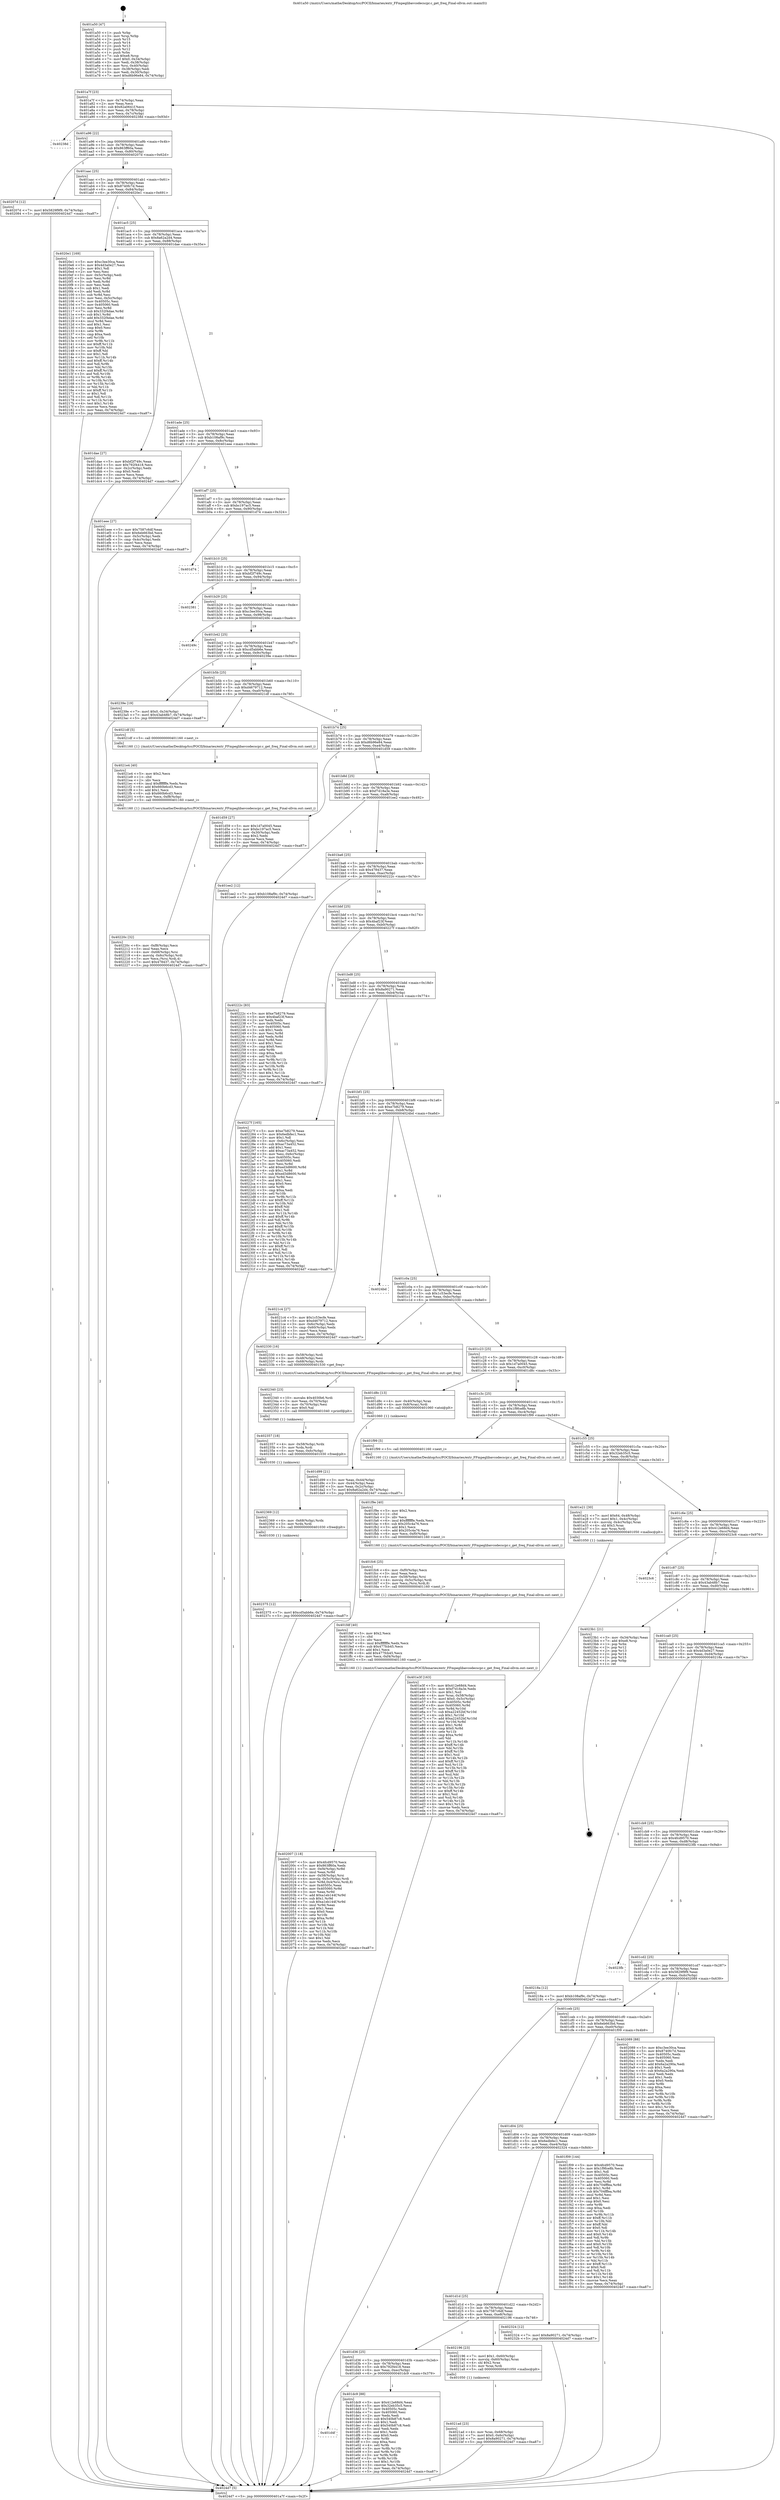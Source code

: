 digraph "0x401a50" {
  label = "0x401a50 (/mnt/c/Users/mathe/Desktop/tcc/POCII/binaries/extr_FFmpeglibavcodecscpr.c_get_freq_Final-ollvm.out::main(0))"
  labelloc = "t"
  node[shape=record]

  Entry [label="",width=0.3,height=0.3,shape=circle,fillcolor=black,style=filled]
  "0x401a7f" [label="{
     0x401a7f [23]\l
     | [instrs]\l
     &nbsp;&nbsp;0x401a7f \<+3\>: mov -0x74(%rbp),%eax\l
     &nbsp;&nbsp;0x401a82 \<+2\>: mov %eax,%ecx\l
     &nbsp;&nbsp;0x401a84 \<+6\>: sub $0x82a0641f,%ecx\l
     &nbsp;&nbsp;0x401a8a \<+3\>: mov %eax,-0x78(%rbp)\l
     &nbsp;&nbsp;0x401a8d \<+3\>: mov %ecx,-0x7c(%rbp)\l
     &nbsp;&nbsp;0x401a90 \<+6\>: je 000000000040238d \<main+0x93d\>\l
  }"]
  "0x40238d" [label="{
     0x40238d\l
  }", style=dashed]
  "0x401a96" [label="{
     0x401a96 [22]\l
     | [instrs]\l
     &nbsp;&nbsp;0x401a96 \<+5\>: jmp 0000000000401a9b \<main+0x4b\>\l
     &nbsp;&nbsp;0x401a9b \<+3\>: mov -0x78(%rbp),%eax\l
     &nbsp;&nbsp;0x401a9e \<+5\>: sub $0x863ff60a,%eax\l
     &nbsp;&nbsp;0x401aa3 \<+3\>: mov %eax,-0x80(%rbp)\l
     &nbsp;&nbsp;0x401aa6 \<+6\>: je 000000000040207d \<main+0x62d\>\l
  }"]
  Exit [label="",width=0.3,height=0.3,shape=circle,fillcolor=black,style=filled,peripheries=2]
  "0x40207d" [label="{
     0x40207d [12]\l
     | [instrs]\l
     &nbsp;&nbsp;0x40207d \<+7\>: movl $0x5829f9f9,-0x74(%rbp)\l
     &nbsp;&nbsp;0x402084 \<+5\>: jmp 00000000004024d7 \<main+0xa87\>\l
  }"]
  "0x401aac" [label="{
     0x401aac [25]\l
     | [instrs]\l
     &nbsp;&nbsp;0x401aac \<+5\>: jmp 0000000000401ab1 \<main+0x61\>\l
     &nbsp;&nbsp;0x401ab1 \<+3\>: mov -0x78(%rbp),%eax\l
     &nbsp;&nbsp;0x401ab4 \<+5\>: sub $0x8740fc7d,%eax\l
     &nbsp;&nbsp;0x401ab9 \<+6\>: mov %eax,-0x84(%rbp)\l
     &nbsp;&nbsp;0x401abf \<+6\>: je 00000000004020e1 \<main+0x691\>\l
  }"]
  "0x402375" [label="{
     0x402375 [12]\l
     | [instrs]\l
     &nbsp;&nbsp;0x402375 \<+7\>: movl $0xcd5abb6e,-0x74(%rbp)\l
     &nbsp;&nbsp;0x40237c \<+5\>: jmp 00000000004024d7 \<main+0xa87\>\l
  }"]
  "0x4020e1" [label="{
     0x4020e1 [169]\l
     | [instrs]\l
     &nbsp;&nbsp;0x4020e1 \<+5\>: mov $0xc3ee30ca,%eax\l
     &nbsp;&nbsp;0x4020e6 \<+5\>: mov $0x4d3a0e27,%ecx\l
     &nbsp;&nbsp;0x4020eb \<+2\>: mov $0x1,%dl\l
     &nbsp;&nbsp;0x4020ed \<+2\>: xor %esi,%esi\l
     &nbsp;&nbsp;0x4020ef \<+3\>: mov -0x5c(%rbp),%edi\l
     &nbsp;&nbsp;0x4020f2 \<+3\>: mov %esi,%r8d\l
     &nbsp;&nbsp;0x4020f5 \<+3\>: sub %edi,%r8d\l
     &nbsp;&nbsp;0x4020f8 \<+2\>: mov %esi,%edi\l
     &nbsp;&nbsp;0x4020fa \<+3\>: sub $0x1,%edi\l
     &nbsp;&nbsp;0x4020fd \<+3\>: add %edi,%r8d\l
     &nbsp;&nbsp;0x402100 \<+3\>: sub %r8d,%esi\l
     &nbsp;&nbsp;0x402103 \<+3\>: mov %esi,-0x5c(%rbp)\l
     &nbsp;&nbsp;0x402106 \<+7\>: mov 0x40505c,%esi\l
     &nbsp;&nbsp;0x40210d \<+7\>: mov 0x405060,%edi\l
     &nbsp;&nbsp;0x402114 \<+3\>: mov %esi,%r8d\l
     &nbsp;&nbsp;0x402117 \<+7\>: sub $0x332f4dae,%r8d\l
     &nbsp;&nbsp;0x40211e \<+4\>: sub $0x1,%r8d\l
     &nbsp;&nbsp;0x402122 \<+7\>: add $0x332f4dae,%r8d\l
     &nbsp;&nbsp;0x402129 \<+4\>: imul %r8d,%esi\l
     &nbsp;&nbsp;0x40212d \<+3\>: and $0x1,%esi\l
     &nbsp;&nbsp;0x402130 \<+3\>: cmp $0x0,%esi\l
     &nbsp;&nbsp;0x402133 \<+4\>: sete %r9b\l
     &nbsp;&nbsp;0x402137 \<+3\>: cmp $0xa,%edi\l
     &nbsp;&nbsp;0x40213a \<+4\>: setl %r10b\l
     &nbsp;&nbsp;0x40213e \<+3\>: mov %r9b,%r11b\l
     &nbsp;&nbsp;0x402141 \<+4\>: xor $0xff,%r11b\l
     &nbsp;&nbsp;0x402145 \<+3\>: mov %r10b,%bl\l
     &nbsp;&nbsp;0x402148 \<+3\>: xor $0xff,%bl\l
     &nbsp;&nbsp;0x40214b \<+3\>: xor $0x1,%dl\l
     &nbsp;&nbsp;0x40214e \<+3\>: mov %r11b,%r14b\l
     &nbsp;&nbsp;0x402151 \<+4\>: and $0xff,%r14b\l
     &nbsp;&nbsp;0x402155 \<+3\>: and %dl,%r9b\l
     &nbsp;&nbsp;0x402158 \<+3\>: mov %bl,%r15b\l
     &nbsp;&nbsp;0x40215b \<+4\>: and $0xff,%r15b\l
     &nbsp;&nbsp;0x40215f \<+3\>: and %dl,%r10b\l
     &nbsp;&nbsp;0x402162 \<+3\>: or %r9b,%r14b\l
     &nbsp;&nbsp;0x402165 \<+3\>: or %r10b,%r15b\l
     &nbsp;&nbsp;0x402168 \<+3\>: xor %r15b,%r14b\l
     &nbsp;&nbsp;0x40216b \<+3\>: or %bl,%r11b\l
     &nbsp;&nbsp;0x40216e \<+4\>: xor $0xff,%r11b\l
     &nbsp;&nbsp;0x402172 \<+3\>: or $0x1,%dl\l
     &nbsp;&nbsp;0x402175 \<+3\>: and %dl,%r11b\l
     &nbsp;&nbsp;0x402178 \<+3\>: or %r11b,%r14b\l
     &nbsp;&nbsp;0x40217b \<+4\>: test $0x1,%r14b\l
     &nbsp;&nbsp;0x40217f \<+3\>: cmovne %ecx,%eax\l
     &nbsp;&nbsp;0x402182 \<+3\>: mov %eax,-0x74(%rbp)\l
     &nbsp;&nbsp;0x402185 \<+5\>: jmp 00000000004024d7 \<main+0xa87\>\l
  }"]
  "0x401ac5" [label="{
     0x401ac5 [25]\l
     | [instrs]\l
     &nbsp;&nbsp;0x401ac5 \<+5\>: jmp 0000000000401aca \<main+0x7a\>\l
     &nbsp;&nbsp;0x401aca \<+3\>: mov -0x78(%rbp),%eax\l
     &nbsp;&nbsp;0x401acd \<+5\>: sub $0x8a62a2d4,%eax\l
     &nbsp;&nbsp;0x401ad2 \<+6\>: mov %eax,-0x88(%rbp)\l
     &nbsp;&nbsp;0x401ad8 \<+6\>: je 0000000000401dae \<main+0x35e\>\l
  }"]
  "0x402369" [label="{
     0x402369 [12]\l
     | [instrs]\l
     &nbsp;&nbsp;0x402369 \<+4\>: mov -0x68(%rbp),%rdx\l
     &nbsp;&nbsp;0x40236d \<+3\>: mov %rdx,%rdi\l
     &nbsp;&nbsp;0x402370 \<+5\>: call 0000000000401030 \<free@plt\>\l
     | [calls]\l
     &nbsp;&nbsp;0x401030 \{1\} (unknown)\l
  }"]
  "0x401dae" [label="{
     0x401dae [27]\l
     | [instrs]\l
     &nbsp;&nbsp;0x401dae \<+5\>: mov $0xbf2f749c,%eax\l
     &nbsp;&nbsp;0x401db3 \<+5\>: mov $0x792f4418,%ecx\l
     &nbsp;&nbsp;0x401db8 \<+3\>: mov -0x2c(%rbp),%edx\l
     &nbsp;&nbsp;0x401dbb \<+3\>: cmp $0x0,%edx\l
     &nbsp;&nbsp;0x401dbe \<+3\>: cmove %ecx,%eax\l
     &nbsp;&nbsp;0x401dc1 \<+3\>: mov %eax,-0x74(%rbp)\l
     &nbsp;&nbsp;0x401dc4 \<+5\>: jmp 00000000004024d7 \<main+0xa87\>\l
  }"]
  "0x401ade" [label="{
     0x401ade [25]\l
     | [instrs]\l
     &nbsp;&nbsp;0x401ade \<+5\>: jmp 0000000000401ae3 \<main+0x93\>\l
     &nbsp;&nbsp;0x401ae3 \<+3\>: mov -0x78(%rbp),%eax\l
     &nbsp;&nbsp;0x401ae6 \<+5\>: sub $0xb108af9c,%eax\l
     &nbsp;&nbsp;0x401aeb \<+6\>: mov %eax,-0x8c(%rbp)\l
     &nbsp;&nbsp;0x401af1 \<+6\>: je 0000000000401eee \<main+0x49e\>\l
  }"]
  "0x402357" [label="{
     0x402357 [18]\l
     | [instrs]\l
     &nbsp;&nbsp;0x402357 \<+4\>: mov -0x58(%rbp),%rdx\l
     &nbsp;&nbsp;0x40235b \<+3\>: mov %rdx,%rdi\l
     &nbsp;&nbsp;0x40235e \<+6\>: mov %eax,-0xfc(%rbp)\l
     &nbsp;&nbsp;0x402364 \<+5\>: call 0000000000401030 \<free@plt\>\l
     | [calls]\l
     &nbsp;&nbsp;0x401030 \{1\} (unknown)\l
  }"]
  "0x401eee" [label="{
     0x401eee [27]\l
     | [instrs]\l
     &nbsp;&nbsp;0x401eee \<+5\>: mov $0x7587c6df,%eax\l
     &nbsp;&nbsp;0x401ef3 \<+5\>: mov $0x6eb663bd,%ecx\l
     &nbsp;&nbsp;0x401ef8 \<+3\>: mov -0x5c(%rbp),%edx\l
     &nbsp;&nbsp;0x401efb \<+3\>: cmp -0x4c(%rbp),%edx\l
     &nbsp;&nbsp;0x401efe \<+3\>: cmovl %ecx,%eax\l
     &nbsp;&nbsp;0x401f01 \<+3\>: mov %eax,-0x74(%rbp)\l
     &nbsp;&nbsp;0x401f04 \<+5\>: jmp 00000000004024d7 \<main+0xa87\>\l
  }"]
  "0x401af7" [label="{
     0x401af7 [25]\l
     | [instrs]\l
     &nbsp;&nbsp;0x401af7 \<+5\>: jmp 0000000000401afc \<main+0xac\>\l
     &nbsp;&nbsp;0x401afc \<+3\>: mov -0x78(%rbp),%eax\l
     &nbsp;&nbsp;0x401aff \<+5\>: sub $0xbc197ac5,%eax\l
     &nbsp;&nbsp;0x401b04 \<+6\>: mov %eax,-0x90(%rbp)\l
     &nbsp;&nbsp;0x401b0a \<+6\>: je 0000000000401d74 \<main+0x324\>\l
  }"]
  "0x402340" [label="{
     0x402340 [23]\l
     | [instrs]\l
     &nbsp;&nbsp;0x402340 \<+10\>: movabs $0x4030b6,%rdi\l
     &nbsp;&nbsp;0x40234a \<+3\>: mov %eax,-0x70(%rbp)\l
     &nbsp;&nbsp;0x40234d \<+3\>: mov -0x70(%rbp),%esi\l
     &nbsp;&nbsp;0x402350 \<+2\>: mov $0x0,%al\l
     &nbsp;&nbsp;0x402352 \<+5\>: call 0000000000401040 \<printf@plt\>\l
     | [calls]\l
     &nbsp;&nbsp;0x401040 \{1\} (unknown)\l
  }"]
  "0x401d74" [label="{
     0x401d74\l
  }", style=dashed]
  "0x401b10" [label="{
     0x401b10 [25]\l
     | [instrs]\l
     &nbsp;&nbsp;0x401b10 \<+5\>: jmp 0000000000401b15 \<main+0xc5\>\l
     &nbsp;&nbsp;0x401b15 \<+3\>: mov -0x78(%rbp),%eax\l
     &nbsp;&nbsp;0x401b18 \<+5\>: sub $0xbf2f749c,%eax\l
     &nbsp;&nbsp;0x401b1d \<+6\>: mov %eax,-0x94(%rbp)\l
     &nbsp;&nbsp;0x401b23 \<+6\>: je 0000000000402381 \<main+0x931\>\l
  }"]
  "0x40220c" [label="{
     0x40220c [32]\l
     | [instrs]\l
     &nbsp;&nbsp;0x40220c \<+6\>: mov -0xf8(%rbp),%ecx\l
     &nbsp;&nbsp;0x402212 \<+3\>: imul %eax,%ecx\l
     &nbsp;&nbsp;0x402215 \<+4\>: mov -0x68(%rbp),%rsi\l
     &nbsp;&nbsp;0x402219 \<+4\>: movslq -0x6c(%rbp),%rdi\l
     &nbsp;&nbsp;0x40221d \<+3\>: mov %ecx,(%rsi,%rdi,4)\l
     &nbsp;&nbsp;0x402220 \<+7\>: movl $0x478437,-0x74(%rbp)\l
     &nbsp;&nbsp;0x402227 \<+5\>: jmp 00000000004024d7 \<main+0xa87\>\l
  }"]
  "0x402381" [label="{
     0x402381\l
  }", style=dashed]
  "0x401b29" [label="{
     0x401b29 [25]\l
     | [instrs]\l
     &nbsp;&nbsp;0x401b29 \<+5\>: jmp 0000000000401b2e \<main+0xde\>\l
     &nbsp;&nbsp;0x401b2e \<+3\>: mov -0x78(%rbp),%eax\l
     &nbsp;&nbsp;0x401b31 \<+5\>: sub $0xc3ee30ca,%eax\l
     &nbsp;&nbsp;0x401b36 \<+6\>: mov %eax,-0x98(%rbp)\l
     &nbsp;&nbsp;0x401b3c \<+6\>: je 000000000040249c \<main+0xa4c\>\l
  }"]
  "0x4021e4" [label="{
     0x4021e4 [40]\l
     | [instrs]\l
     &nbsp;&nbsp;0x4021e4 \<+5\>: mov $0x2,%ecx\l
     &nbsp;&nbsp;0x4021e9 \<+1\>: cltd\l
     &nbsp;&nbsp;0x4021ea \<+2\>: idiv %ecx\l
     &nbsp;&nbsp;0x4021ec \<+6\>: imul $0xfffffffe,%edx,%ecx\l
     &nbsp;&nbsp;0x4021f2 \<+6\>: add $0x660b6cd3,%ecx\l
     &nbsp;&nbsp;0x4021f8 \<+3\>: add $0x1,%ecx\l
     &nbsp;&nbsp;0x4021fb \<+6\>: sub $0x660b6cd3,%ecx\l
     &nbsp;&nbsp;0x402201 \<+6\>: mov %ecx,-0xf8(%rbp)\l
     &nbsp;&nbsp;0x402207 \<+5\>: call 0000000000401160 \<next_i\>\l
     | [calls]\l
     &nbsp;&nbsp;0x401160 \{1\} (/mnt/c/Users/mathe/Desktop/tcc/POCII/binaries/extr_FFmpeglibavcodecscpr.c_get_freq_Final-ollvm.out::next_i)\l
  }"]
  "0x40249c" [label="{
     0x40249c\l
  }", style=dashed]
  "0x401b42" [label="{
     0x401b42 [25]\l
     | [instrs]\l
     &nbsp;&nbsp;0x401b42 \<+5\>: jmp 0000000000401b47 \<main+0xf7\>\l
     &nbsp;&nbsp;0x401b47 \<+3\>: mov -0x78(%rbp),%eax\l
     &nbsp;&nbsp;0x401b4a \<+5\>: sub $0xcd5abb6e,%eax\l
     &nbsp;&nbsp;0x401b4f \<+6\>: mov %eax,-0x9c(%rbp)\l
     &nbsp;&nbsp;0x401b55 \<+6\>: je 000000000040239e \<main+0x94e\>\l
  }"]
  "0x4021ad" [label="{
     0x4021ad [23]\l
     | [instrs]\l
     &nbsp;&nbsp;0x4021ad \<+4\>: mov %rax,-0x68(%rbp)\l
     &nbsp;&nbsp;0x4021b1 \<+7\>: movl $0x0,-0x6c(%rbp)\l
     &nbsp;&nbsp;0x4021b8 \<+7\>: movl $0x8a90271,-0x74(%rbp)\l
     &nbsp;&nbsp;0x4021bf \<+5\>: jmp 00000000004024d7 \<main+0xa87\>\l
  }"]
  "0x40239e" [label="{
     0x40239e [19]\l
     | [instrs]\l
     &nbsp;&nbsp;0x40239e \<+7\>: movl $0x0,-0x34(%rbp)\l
     &nbsp;&nbsp;0x4023a5 \<+7\>: movl $0x43ab48b7,-0x74(%rbp)\l
     &nbsp;&nbsp;0x4023ac \<+5\>: jmp 00000000004024d7 \<main+0xa87\>\l
  }"]
  "0x401b5b" [label="{
     0x401b5b [25]\l
     | [instrs]\l
     &nbsp;&nbsp;0x401b5b \<+5\>: jmp 0000000000401b60 \<main+0x110\>\l
     &nbsp;&nbsp;0x401b60 \<+3\>: mov -0x78(%rbp),%eax\l
     &nbsp;&nbsp;0x401b63 \<+5\>: sub $0xd4679712,%eax\l
     &nbsp;&nbsp;0x401b68 \<+6\>: mov %eax,-0xa0(%rbp)\l
     &nbsp;&nbsp;0x401b6e \<+6\>: je 00000000004021df \<main+0x78f\>\l
  }"]
  "0x402007" [label="{
     0x402007 [118]\l
     | [instrs]\l
     &nbsp;&nbsp;0x402007 \<+5\>: mov $0x4fcd9570,%ecx\l
     &nbsp;&nbsp;0x40200c \<+5\>: mov $0x863ff60a,%edx\l
     &nbsp;&nbsp;0x402011 \<+7\>: mov -0xf4(%rbp),%r8d\l
     &nbsp;&nbsp;0x402018 \<+4\>: imul %eax,%r8d\l
     &nbsp;&nbsp;0x40201c \<+4\>: mov -0x58(%rbp),%rsi\l
     &nbsp;&nbsp;0x402020 \<+4\>: movslq -0x5c(%rbp),%rdi\l
     &nbsp;&nbsp;0x402024 \<+5\>: mov %r8d,0x4(%rsi,%rdi,8)\l
     &nbsp;&nbsp;0x402029 \<+7\>: mov 0x40505c,%eax\l
     &nbsp;&nbsp;0x402030 \<+8\>: mov 0x405060,%r8d\l
     &nbsp;&nbsp;0x402038 \<+3\>: mov %eax,%r9d\l
     &nbsp;&nbsp;0x40203b \<+7\>: add $0xa1eb144f,%r9d\l
     &nbsp;&nbsp;0x402042 \<+4\>: sub $0x1,%r9d\l
     &nbsp;&nbsp;0x402046 \<+7\>: sub $0xa1eb144f,%r9d\l
     &nbsp;&nbsp;0x40204d \<+4\>: imul %r9d,%eax\l
     &nbsp;&nbsp;0x402051 \<+3\>: and $0x1,%eax\l
     &nbsp;&nbsp;0x402054 \<+3\>: cmp $0x0,%eax\l
     &nbsp;&nbsp;0x402057 \<+4\>: sete %r10b\l
     &nbsp;&nbsp;0x40205b \<+4\>: cmp $0xa,%r8d\l
     &nbsp;&nbsp;0x40205f \<+4\>: setl %r11b\l
     &nbsp;&nbsp;0x402063 \<+3\>: mov %r10b,%bl\l
     &nbsp;&nbsp;0x402066 \<+3\>: and %r11b,%bl\l
     &nbsp;&nbsp;0x402069 \<+3\>: xor %r11b,%r10b\l
     &nbsp;&nbsp;0x40206c \<+3\>: or %r10b,%bl\l
     &nbsp;&nbsp;0x40206f \<+3\>: test $0x1,%bl\l
     &nbsp;&nbsp;0x402072 \<+3\>: cmovne %edx,%ecx\l
     &nbsp;&nbsp;0x402075 \<+3\>: mov %ecx,-0x74(%rbp)\l
     &nbsp;&nbsp;0x402078 \<+5\>: jmp 00000000004024d7 \<main+0xa87\>\l
  }"]
  "0x4021df" [label="{
     0x4021df [5]\l
     | [instrs]\l
     &nbsp;&nbsp;0x4021df \<+5\>: call 0000000000401160 \<next_i\>\l
     | [calls]\l
     &nbsp;&nbsp;0x401160 \{1\} (/mnt/c/Users/mathe/Desktop/tcc/POCII/binaries/extr_FFmpeglibavcodecscpr.c_get_freq_Final-ollvm.out::next_i)\l
  }"]
  "0x401b74" [label="{
     0x401b74 [25]\l
     | [instrs]\l
     &nbsp;&nbsp;0x401b74 \<+5\>: jmp 0000000000401b79 \<main+0x129\>\l
     &nbsp;&nbsp;0x401b79 \<+3\>: mov -0x78(%rbp),%eax\l
     &nbsp;&nbsp;0x401b7c \<+5\>: sub $0xd6b96e84,%eax\l
     &nbsp;&nbsp;0x401b81 \<+6\>: mov %eax,-0xa4(%rbp)\l
     &nbsp;&nbsp;0x401b87 \<+6\>: je 0000000000401d59 \<main+0x309\>\l
  }"]
  "0x401fdf" [label="{
     0x401fdf [40]\l
     | [instrs]\l
     &nbsp;&nbsp;0x401fdf \<+5\>: mov $0x2,%ecx\l
     &nbsp;&nbsp;0x401fe4 \<+1\>: cltd\l
     &nbsp;&nbsp;0x401fe5 \<+2\>: idiv %ecx\l
     &nbsp;&nbsp;0x401fe7 \<+6\>: imul $0xfffffffe,%edx,%ecx\l
     &nbsp;&nbsp;0x401fed \<+6\>: sub $0x477fcb45,%ecx\l
     &nbsp;&nbsp;0x401ff3 \<+3\>: add $0x1,%ecx\l
     &nbsp;&nbsp;0x401ff6 \<+6\>: add $0x477fcb45,%ecx\l
     &nbsp;&nbsp;0x401ffc \<+6\>: mov %ecx,-0xf4(%rbp)\l
     &nbsp;&nbsp;0x402002 \<+5\>: call 0000000000401160 \<next_i\>\l
     | [calls]\l
     &nbsp;&nbsp;0x401160 \{1\} (/mnt/c/Users/mathe/Desktop/tcc/POCII/binaries/extr_FFmpeglibavcodecscpr.c_get_freq_Final-ollvm.out::next_i)\l
  }"]
  "0x401d59" [label="{
     0x401d59 [27]\l
     | [instrs]\l
     &nbsp;&nbsp;0x401d59 \<+5\>: mov $0x1d7a0045,%eax\l
     &nbsp;&nbsp;0x401d5e \<+5\>: mov $0xbc197ac5,%ecx\l
     &nbsp;&nbsp;0x401d63 \<+3\>: mov -0x30(%rbp),%edx\l
     &nbsp;&nbsp;0x401d66 \<+3\>: cmp $0x2,%edx\l
     &nbsp;&nbsp;0x401d69 \<+3\>: cmovne %ecx,%eax\l
     &nbsp;&nbsp;0x401d6c \<+3\>: mov %eax,-0x74(%rbp)\l
     &nbsp;&nbsp;0x401d6f \<+5\>: jmp 00000000004024d7 \<main+0xa87\>\l
  }"]
  "0x401b8d" [label="{
     0x401b8d [25]\l
     | [instrs]\l
     &nbsp;&nbsp;0x401b8d \<+5\>: jmp 0000000000401b92 \<main+0x142\>\l
     &nbsp;&nbsp;0x401b92 \<+3\>: mov -0x78(%rbp),%eax\l
     &nbsp;&nbsp;0x401b95 \<+5\>: sub $0xf7d18a3e,%eax\l
     &nbsp;&nbsp;0x401b9a \<+6\>: mov %eax,-0xa8(%rbp)\l
     &nbsp;&nbsp;0x401ba0 \<+6\>: je 0000000000401ee2 \<main+0x492\>\l
  }"]
  "0x4024d7" [label="{
     0x4024d7 [5]\l
     | [instrs]\l
     &nbsp;&nbsp;0x4024d7 \<+5\>: jmp 0000000000401a7f \<main+0x2f\>\l
  }"]
  "0x401a50" [label="{
     0x401a50 [47]\l
     | [instrs]\l
     &nbsp;&nbsp;0x401a50 \<+1\>: push %rbp\l
     &nbsp;&nbsp;0x401a51 \<+3\>: mov %rsp,%rbp\l
     &nbsp;&nbsp;0x401a54 \<+2\>: push %r15\l
     &nbsp;&nbsp;0x401a56 \<+2\>: push %r14\l
     &nbsp;&nbsp;0x401a58 \<+2\>: push %r13\l
     &nbsp;&nbsp;0x401a5a \<+2\>: push %r12\l
     &nbsp;&nbsp;0x401a5c \<+1\>: push %rbx\l
     &nbsp;&nbsp;0x401a5d \<+7\>: sub $0xe8,%rsp\l
     &nbsp;&nbsp;0x401a64 \<+7\>: movl $0x0,-0x34(%rbp)\l
     &nbsp;&nbsp;0x401a6b \<+3\>: mov %edi,-0x38(%rbp)\l
     &nbsp;&nbsp;0x401a6e \<+4\>: mov %rsi,-0x40(%rbp)\l
     &nbsp;&nbsp;0x401a72 \<+3\>: mov -0x38(%rbp),%edi\l
     &nbsp;&nbsp;0x401a75 \<+3\>: mov %edi,-0x30(%rbp)\l
     &nbsp;&nbsp;0x401a78 \<+7\>: movl $0xd6b96e84,-0x74(%rbp)\l
  }"]
  "0x401fc6" [label="{
     0x401fc6 [25]\l
     | [instrs]\l
     &nbsp;&nbsp;0x401fc6 \<+6\>: mov -0xf0(%rbp),%ecx\l
     &nbsp;&nbsp;0x401fcc \<+3\>: imul %eax,%ecx\l
     &nbsp;&nbsp;0x401fcf \<+4\>: mov -0x58(%rbp),%rsi\l
     &nbsp;&nbsp;0x401fd3 \<+4\>: movslq -0x5c(%rbp),%rdi\l
     &nbsp;&nbsp;0x401fd7 \<+3\>: mov %ecx,(%rsi,%rdi,8)\l
     &nbsp;&nbsp;0x401fda \<+5\>: call 0000000000401160 \<next_i\>\l
     | [calls]\l
     &nbsp;&nbsp;0x401160 \{1\} (/mnt/c/Users/mathe/Desktop/tcc/POCII/binaries/extr_FFmpeglibavcodecscpr.c_get_freq_Final-ollvm.out::next_i)\l
  }"]
  "0x401ee2" [label="{
     0x401ee2 [12]\l
     | [instrs]\l
     &nbsp;&nbsp;0x401ee2 \<+7\>: movl $0xb108af9c,-0x74(%rbp)\l
     &nbsp;&nbsp;0x401ee9 \<+5\>: jmp 00000000004024d7 \<main+0xa87\>\l
  }"]
  "0x401ba6" [label="{
     0x401ba6 [25]\l
     | [instrs]\l
     &nbsp;&nbsp;0x401ba6 \<+5\>: jmp 0000000000401bab \<main+0x15b\>\l
     &nbsp;&nbsp;0x401bab \<+3\>: mov -0x78(%rbp),%eax\l
     &nbsp;&nbsp;0x401bae \<+5\>: sub $0x478437,%eax\l
     &nbsp;&nbsp;0x401bb3 \<+6\>: mov %eax,-0xac(%rbp)\l
     &nbsp;&nbsp;0x401bb9 \<+6\>: je 000000000040222c \<main+0x7dc\>\l
  }"]
  "0x401f9e" [label="{
     0x401f9e [40]\l
     | [instrs]\l
     &nbsp;&nbsp;0x401f9e \<+5\>: mov $0x2,%ecx\l
     &nbsp;&nbsp;0x401fa3 \<+1\>: cltd\l
     &nbsp;&nbsp;0x401fa4 \<+2\>: idiv %ecx\l
     &nbsp;&nbsp;0x401fa6 \<+6\>: imul $0xfffffffe,%edx,%ecx\l
     &nbsp;&nbsp;0x401fac \<+6\>: sub $0x205c4a76,%ecx\l
     &nbsp;&nbsp;0x401fb2 \<+3\>: add $0x1,%ecx\l
     &nbsp;&nbsp;0x401fb5 \<+6\>: add $0x205c4a76,%ecx\l
     &nbsp;&nbsp;0x401fbb \<+6\>: mov %ecx,-0xf0(%rbp)\l
     &nbsp;&nbsp;0x401fc1 \<+5\>: call 0000000000401160 \<next_i\>\l
     | [calls]\l
     &nbsp;&nbsp;0x401160 \{1\} (/mnt/c/Users/mathe/Desktop/tcc/POCII/binaries/extr_FFmpeglibavcodecscpr.c_get_freq_Final-ollvm.out::next_i)\l
  }"]
  "0x40222c" [label="{
     0x40222c [83]\l
     | [instrs]\l
     &nbsp;&nbsp;0x40222c \<+5\>: mov $0xe7b8279,%eax\l
     &nbsp;&nbsp;0x402231 \<+5\>: mov $0x4baf23f,%ecx\l
     &nbsp;&nbsp;0x402236 \<+2\>: xor %edx,%edx\l
     &nbsp;&nbsp;0x402238 \<+7\>: mov 0x40505c,%esi\l
     &nbsp;&nbsp;0x40223f \<+7\>: mov 0x405060,%edi\l
     &nbsp;&nbsp;0x402246 \<+3\>: sub $0x1,%edx\l
     &nbsp;&nbsp;0x402249 \<+3\>: mov %esi,%r8d\l
     &nbsp;&nbsp;0x40224c \<+3\>: add %edx,%r8d\l
     &nbsp;&nbsp;0x40224f \<+4\>: imul %r8d,%esi\l
     &nbsp;&nbsp;0x402253 \<+3\>: and $0x1,%esi\l
     &nbsp;&nbsp;0x402256 \<+3\>: cmp $0x0,%esi\l
     &nbsp;&nbsp;0x402259 \<+4\>: sete %r9b\l
     &nbsp;&nbsp;0x40225d \<+3\>: cmp $0xa,%edi\l
     &nbsp;&nbsp;0x402260 \<+4\>: setl %r10b\l
     &nbsp;&nbsp;0x402264 \<+3\>: mov %r9b,%r11b\l
     &nbsp;&nbsp;0x402267 \<+3\>: and %r10b,%r11b\l
     &nbsp;&nbsp;0x40226a \<+3\>: xor %r10b,%r9b\l
     &nbsp;&nbsp;0x40226d \<+3\>: or %r9b,%r11b\l
     &nbsp;&nbsp;0x402270 \<+4\>: test $0x1,%r11b\l
     &nbsp;&nbsp;0x402274 \<+3\>: cmovne %ecx,%eax\l
     &nbsp;&nbsp;0x402277 \<+3\>: mov %eax,-0x74(%rbp)\l
     &nbsp;&nbsp;0x40227a \<+5\>: jmp 00000000004024d7 \<main+0xa87\>\l
  }"]
  "0x401bbf" [label="{
     0x401bbf [25]\l
     | [instrs]\l
     &nbsp;&nbsp;0x401bbf \<+5\>: jmp 0000000000401bc4 \<main+0x174\>\l
     &nbsp;&nbsp;0x401bc4 \<+3\>: mov -0x78(%rbp),%eax\l
     &nbsp;&nbsp;0x401bc7 \<+5\>: sub $0x4baf23f,%eax\l
     &nbsp;&nbsp;0x401bcc \<+6\>: mov %eax,-0xb0(%rbp)\l
     &nbsp;&nbsp;0x401bd2 \<+6\>: je 000000000040227f \<main+0x82f\>\l
  }"]
  "0x401e3f" [label="{
     0x401e3f [163]\l
     | [instrs]\l
     &nbsp;&nbsp;0x401e3f \<+5\>: mov $0x412e68d4,%ecx\l
     &nbsp;&nbsp;0x401e44 \<+5\>: mov $0xf7d18a3e,%edx\l
     &nbsp;&nbsp;0x401e49 \<+3\>: mov $0x1,%sil\l
     &nbsp;&nbsp;0x401e4c \<+4\>: mov %rax,-0x58(%rbp)\l
     &nbsp;&nbsp;0x401e50 \<+7\>: movl $0x0,-0x5c(%rbp)\l
     &nbsp;&nbsp;0x401e57 \<+8\>: mov 0x40505c,%r8d\l
     &nbsp;&nbsp;0x401e5f \<+8\>: mov 0x405060,%r9d\l
     &nbsp;&nbsp;0x401e67 \<+3\>: mov %r8d,%r10d\l
     &nbsp;&nbsp;0x401e6a \<+7\>: sub $0xa22452bf,%r10d\l
     &nbsp;&nbsp;0x401e71 \<+4\>: sub $0x1,%r10d\l
     &nbsp;&nbsp;0x401e75 \<+7\>: add $0xa22452bf,%r10d\l
     &nbsp;&nbsp;0x401e7c \<+4\>: imul %r10d,%r8d\l
     &nbsp;&nbsp;0x401e80 \<+4\>: and $0x1,%r8d\l
     &nbsp;&nbsp;0x401e84 \<+4\>: cmp $0x0,%r8d\l
     &nbsp;&nbsp;0x401e88 \<+4\>: sete %r11b\l
     &nbsp;&nbsp;0x401e8c \<+4\>: cmp $0xa,%r9d\l
     &nbsp;&nbsp;0x401e90 \<+3\>: setl %bl\l
     &nbsp;&nbsp;0x401e93 \<+3\>: mov %r11b,%r14b\l
     &nbsp;&nbsp;0x401e96 \<+4\>: xor $0xff,%r14b\l
     &nbsp;&nbsp;0x401e9a \<+3\>: mov %bl,%r15b\l
     &nbsp;&nbsp;0x401e9d \<+4\>: xor $0xff,%r15b\l
     &nbsp;&nbsp;0x401ea1 \<+4\>: xor $0x1,%sil\l
     &nbsp;&nbsp;0x401ea5 \<+3\>: mov %r14b,%r12b\l
     &nbsp;&nbsp;0x401ea8 \<+4\>: and $0xff,%r12b\l
     &nbsp;&nbsp;0x401eac \<+3\>: and %sil,%r11b\l
     &nbsp;&nbsp;0x401eaf \<+3\>: mov %r15b,%r13b\l
     &nbsp;&nbsp;0x401eb2 \<+4\>: and $0xff,%r13b\l
     &nbsp;&nbsp;0x401eb6 \<+3\>: and %sil,%bl\l
     &nbsp;&nbsp;0x401eb9 \<+3\>: or %r11b,%r12b\l
     &nbsp;&nbsp;0x401ebc \<+3\>: or %bl,%r13b\l
     &nbsp;&nbsp;0x401ebf \<+3\>: xor %r13b,%r12b\l
     &nbsp;&nbsp;0x401ec2 \<+3\>: or %r15b,%r14b\l
     &nbsp;&nbsp;0x401ec5 \<+4\>: xor $0xff,%r14b\l
     &nbsp;&nbsp;0x401ec9 \<+4\>: or $0x1,%sil\l
     &nbsp;&nbsp;0x401ecd \<+3\>: and %sil,%r14b\l
     &nbsp;&nbsp;0x401ed0 \<+3\>: or %r14b,%r12b\l
     &nbsp;&nbsp;0x401ed3 \<+4\>: test $0x1,%r12b\l
     &nbsp;&nbsp;0x401ed7 \<+3\>: cmovne %edx,%ecx\l
     &nbsp;&nbsp;0x401eda \<+3\>: mov %ecx,-0x74(%rbp)\l
     &nbsp;&nbsp;0x401edd \<+5\>: jmp 00000000004024d7 \<main+0xa87\>\l
  }"]
  "0x40227f" [label="{
     0x40227f [165]\l
     | [instrs]\l
     &nbsp;&nbsp;0x40227f \<+5\>: mov $0xe7b8279,%eax\l
     &nbsp;&nbsp;0x402284 \<+5\>: mov $0x6edbfec1,%ecx\l
     &nbsp;&nbsp;0x402289 \<+2\>: mov $0x1,%dl\l
     &nbsp;&nbsp;0x40228b \<+3\>: mov -0x6c(%rbp),%esi\l
     &nbsp;&nbsp;0x40228e \<+6\>: sub $0xac73a452,%esi\l
     &nbsp;&nbsp;0x402294 \<+3\>: add $0x1,%esi\l
     &nbsp;&nbsp;0x402297 \<+6\>: add $0xac73a452,%esi\l
     &nbsp;&nbsp;0x40229d \<+3\>: mov %esi,-0x6c(%rbp)\l
     &nbsp;&nbsp;0x4022a0 \<+7\>: mov 0x40505c,%esi\l
     &nbsp;&nbsp;0x4022a7 \<+7\>: mov 0x405060,%edi\l
     &nbsp;&nbsp;0x4022ae \<+3\>: mov %esi,%r8d\l
     &nbsp;&nbsp;0x4022b1 \<+7\>: add $0xed3d8600,%r8d\l
     &nbsp;&nbsp;0x4022b8 \<+4\>: sub $0x1,%r8d\l
     &nbsp;&nbsp;0x4022bc \<+7\>: sub $0xed3d8600,%r8d\l
     &nbsp;&nbsp;0x4022c3 \<+4\>: imul %r8d,%esi\l
     &nbsp;&nbsp;0x4022c7 \<+3\>: and $0x1,%esi\l
     &nbsp;&nbsp;0x4022ca \<+3\>: cmp $0x0,%esi\l
     &nbsp;&nbsp;0x4022cd \<+4\>: sete %r9b\l
     &nbsp;&nbsp;0x4022d1 \<+3\>: cmp $0xa,%edi\l
     &nbsp;&nbsp;0x4022d4 \<+4\>: setl %r10b\l
     &nbsp;&nbsp;0x4022d8 \<+3\>: mov %r9b,%r11b\l
     &nbsp;&nbsp;0x4022db \<+4\>: xor $0xff,%r11b\l
     &nbsp;&nbsp;0x4022df \<+3\>: mov %r10b,%bl\l
     &nbsp;&nbsp;0x4022e2 \<+3\>: xor $0xff,%bl\l
     &nbsp;&nbsp;0x4022e5 \<+3\>: xor $0x1,%dl\l
     &nbsp;&nbsp;0x4022e8 \<+3\>: mov %r11b,%r14b\l
     &nbsp;&nbsp;0x4022eb \<+4\>: and $0xff,%r14b\l
     &nbsp;&nbsp;0x4022ef \<+3\>: and %dl,%r9b\l
     &nbsp;&nbsp;0x4022f2 \<+3\>: mov %bl,%r15b\l
     &nbsp;&nbsp;0x4022f5 \<+4\>: and $0xff,%r15b\l
     &nbsp;&nbsp;0x4022f9 \<+3\>: and %dl,%r10b\l
     &nbsp;&nbsp;0x4022fc \<+3\>: or %r9b,%r14b\l
     &nbsp;&nbsp;0x4022ff \<+3\>: or %r10b,%r15b\l
     &nbsp;&nbsp;0x402302 \<+3\>: xor %r15b,%r14b\l
     &nbsp;&nbsp;0x402305 \<+3\>: or %bl,%r11b\l
     &nbsp;&nbsp;0x402308 \<+4\>: xor $0xff,%r11b\l
     &nbsp;&nbsp;0x40230c \<+3\>: or $0x1,%dl\l
     &nbsp;&nbsp;0x40230f \<+3\>: and %dl,%r11b\l
     &nbsp;&nbsp;0x402312 \<+3\>: or %r11b,%r14b\l
     &nbsp;&nbsp;0x402315 \<+4\>: test $0x1,%r14b\l
     &nbsp;&nbsp;0x402319 \<+3\>: cmovne %ecx,%eax\l
     &nbsp;&nbsp;0x40231c \<+3\>: mov %eax,-0x74(%rbp)\l
     &nbsp;&nbsp;0x40231f \<+5\>: jmp 00000000004024d7 \<main+0xa87\>\l
  }"]
  "0x401bd8" [label="{
     0x401bd8 [25]\l
     | [instrs]\l
     &nbsp;&nbsp;0x401bd8 \<+5\>: jmp 0000000000401bdd \<main+0x18d\>\l
     &nbsp;&nbsp;0x401bdd \<+3\>: mov -0x78(%rbp),%eax\l
     &nbsp;&nbsp;0x401be0 \<+5\>: sub $0x8a90271,%eax\l
     &nbsp;&nbsp;0x401be5 \<+6\>: mov %eax,-0xb4(%rbp)\l
     &nbsp;&nbsp;0x401beb \<+6\>: je 00000000004021c4 \<main+0x774\>\l
  }"]
  "0x401d4f" [label="{
     0x401d4f\l
  }", style=dashed]
  "0x4021c4" [label="{
     0x4021c4 [27]\l
     | [instrs]\l
     &nbsp;&nbsp;0x4021c4 \<+5\>: mov $0x1c53ecfe,%eax\l
     &nbsp;&nbsp;0x4021c9 \<+5\>: mov $0xd4679712,%ecx\l
     &nbsp;&nbsp;0x4021ce \<+3\>: mov -0x6c(%rbp),%edx\l
     &nbsp;&nbsp;0x4021d1 \<+3\>: cmp -0x60(%rbp),%edx\l
     &nbsp;&nbsp;0x4021d4 \<+3\>: cmovl %ecx,%eax\l
     &nbsp;&nbsp;0x4021d7 \<+3\>: mov %eax,-0x74(%rbp)\l
     &nbsp;&nbsp;0x4021da \<+5\>: jmp 00000000004024d7 \<main+0xa87\>\l
  }"]
  "0x401bf1" [label="{
     0x401bf1 [25]\l
     | [instrs]\l
     &nbsp;&nbsp;0x401bf1 \<+5\>: jmp 0000000000401bf6 \<main+0x1a6\>\l
     &nbsp;&nbsp;0x401bf6 \<+3\>: mov -0x78(%rbp),%eax\l
     &nbsp;&nbsp;0x401bf9 \<+5\>: sub $0xe7b8279,%eax\l
     &nbsp;&nbsp;0x401bfe \<+6\>: mov %eax,-0xb8(%rbp)\l
     &nbsp;&nbsp;0x401c04 \<+6\>: je 00000000004024bd \<main+0xa6d\>\l
  }"]
  "0x401dc9" [label="{
     0x401dc9 [88]\l
     | [instrs]\l
     &nbsp;&nbsp;0x401dc9 \<+5\>: mov $0x412e68d4,%eax\l
     &nbsp;&nbsp;0x401dce \<+5\>: mov $0x32eb35c5,%ecx\l
     &nbsp;&nbsp;0x401dd3 \<+7\>: mov 0x40505c,%edx\l
     &nbsp;&nbsp;0x401dda \<+7\>: mov 0x405060,%esi\l
     &nbsp;&nbsp;0x401de1 \<+2\>: mov %edx,%edi\l
     &nbsp;&nbsp;0x401de3 \<+6\>: sub $0x540b87c8,%edi\l
     &nbsp;&nbsp;0x401de9 \<+3\>: sub $0x1,%edi\l
     &nbsp;&nbsp;0x401dec \<+6\>: add $0x540b87c8,%edi\l
     &nbsp;&nbsp;0x401df2 \<+3\>: imul %edi,%edx\l
     &nbsp;&nbsp;0x401df5 \<+3\>: and $0x1,%edx\l
     &nbsp;&nbsp;0x401df8 \<+3\>: cmp $0x0,%edx\l
     &nbsp;&nbsp;0x401dfb \<+4\>: sete %r8b\l
     &nbsp;&nbsp;0x401dff \<+3\>: cmp $0xa,%esi\l
     &nbsp;&nbsp;0x401e02 \<+4\>: setl %r9b\l
     &nbsp;&nbsp;0x401e06 \<+3\>: mov %r8b,%r10b\l
     &nbsp;&nbsp;0x401e09 \<+3\>: and %r9b,%r10b\l
     &nbsp;&nbsp;0x401e0c \<+3\>: xor %r9b,%r8b\l
     &nbsp;&nbsp;0x401e0f \<+3\>: or %r8b,%r10b\l
     &nbsp;&nbsp;0x401e12 \<+4\>: test $0x1,%r10b\l
     &nbsp;&nbsp;0x401e16 \<+3\>: cmovne %ecx,%eax\l
     &nbsp;&nbsp;0x401e19 \<+3\>: mov %eax,-0x74(%rbp)\l
     &nbsp;&nbsp;0x401e1c \<+5\>: jmp 00000000004024d7 \<main+0xa87\>\l
  }"]
  "0x4024bd" [label="{
     0x4024bd\l
  }", style=dashed]
  "0x401c0a" [label="{
     0x401c0a [25]\l
     | [instrs]\l
     &nbsp;&nbsp;0x401c0a \<+5\>: jmp 0000000000401c0f \<main+0x1bf\>\l
     &nbsp;&nbsp;0x401c0f \<+3\>: mov -0x78(%rbp),%eax\l
     &nbsp;&nbsp;0x401c12 \<+5\>: sub $0x1c53ecfe,%eax\l
     &nbsp;&nbsp;0x401c17 \<+6\>: mov %eax,-0xbc(%rbp)\l
     &nbsp;&nbsp;0x401c1d \<+6\>: je 0000000000402330 \<main+0x8e0\>\l
  }"]
  "0x401d36" [label="{
     0x401d36 [25]\l
     | [instrs]\l
     &nbsp;&nbsp;0x401d36 \<+5\>: jmp 0000000000401d3b \<main+0x2eb\>\l
     &nbsp;&nbsp;0x401d3b \<+3\>: mov -0x78(%rbp),%eax\l
     &nbsp;&nbsp;0x401d3e \<+5\>: sub $0x792f4418,%eax\l
     &nbsp;&nbsp;0x401d43 \<+6\>: mov %eax,-0xec(%rbp)\l
     &nbsp;&nbsp;0x401d49 \<+6\>: je 0000000000401dc9 \<main+0x379\>\l
  }"]
  "0x402330" [label="{
     0x402330 [16]\l
     | [instrs]\l
     &nbsp;&nbsp;0x402330 \<+4\>: mov -0x58(%rbp),%rdi\l
     &nbsp;&nbsp;0x402334 \<+3\>: mov -0x48(%rbp),%esi\l
     &nbsp;&nbsp;0x402337 \<+4\>: mov -0x68(%rbp),%rdx\l
     &nbsp;&nbsp;0x40233b \<+5\>: call 0000000000401530 \<get_freq\>\l
     | [calls]\l
     &nbsp;&nbsp;0x401530 \{1\} (/mnt/c/Users/mathe/Desktop/tcc/POCII/binaries/extr_FFmpeglibavcodecscpr.c_get_freq_Final-ollvm.out::get_freq)\l
  }"]
  "0x401c23" [label="{
     0x401c23 [25]\l
     | [instrs]\l
     &nbsp;&nbsp;0x401c23 \<+5\>: jmp 0000000000401c28 \<main+0x1d8\>\l
     &nbsp;&nbsp;0x401c28 \<+3\>: mov -0x78(%rbp),%eax\l
     &nbsp;&nbsp;0x401c2b \<+5\>: sub $0x1d7a0045,%eax\l
     &nbsp;&nbsp;0x401c30 \<+6\>: mov %eax,-0xc0(%rbp)\l
     &nbsp;&nbsp;0x401c36 \<+6\>: je 0000000000401d8c \<main+0x33c\>\l
  }"]
  "0x402196" [label="{
     0x402196 [23]\l
     | [instrs]\l
     &nbsp;&nbsp;0x402196 \<+7\>: movl $0x1,-0x60(%rbp)\l
     &nbsp;&nbsp;0x40219d \<+4\>: movslq -0x60(%rbp),%rax\l
     &nbsp;&nbsp;0x4021a1 \<+4\>: shl $0x2,%rax\l
     &nbsp;&nbsp;0x4021a5 \<+3\>: mov %rax,%rdi\l
     &nbsp;&nbsp;0x4021a8 \<+5\>: call 0000000000401050 \<malloc@plt\>\l
     | [calls]\l
     &nbsp;&nbsp;0x401050 \{1\} (unknown)\l
  }"]
  "0x401d8c" [label="{
     0x401d8c [13]\l
     | [instrs]\l
     &nbsp;&nbsp;0x401d8c \<+4\>: mov -0x40(%rbp),%rax\l
     &nbsp;&nbsp;0x401d90 \<+4\>: mov 0x8(%rax),%rdi\l
     &nbsp;&nbsp;0x401d94 \<+5\>: call 0000000000401060 \<atoi@plt\>\l
     | [calls]\l
     &nbsp;&nbsp;0x401060 \{1\} (unknown)\l
  }"]
  "0x401c3c" [label="{
     0x401c3c [25]\l
     | [instrs]\l
     &nbsp;&nbsp;0x401c3c \<+5\>: jmp 0000000000401c41 \<main+0x1f1\>\l
     &nbsp;&nbsp;0x401c41 \<+3\>: mov -0x78(%rbp),%eax\l
     &nbsp;&nbsp;0x401c44 \<+5\>: sub $0x1f9fce8b,%eax\l
     &nbsp;&nbsp;0x401c49 \<+6\>: mov %eax,-0xc4(%rbp)\l
     &nbsp;&nbsp;0x401c4f \<+6\>: je 0000000000401f99 \<main+0x549\>\l
  }"]
  "0x401d99" [label="{
     0x401d99 [21]\l
     | [instrs]\l
     &nbsp;&nbsp;0x401d99 \<+3\>: mov %eax,-0x44(%rbp)\l
     &nbsp;&nbsp;0x401d9c \<+3\>: mov -0x44(%rbp),%eax\l
     &nbsp;&nbsp;0x401d9f \<+3\>: mov %eax,-0x2c(%rbp)\l
     &nbsp;&nbsp;0x401da2 \<+7\>: movl $0x8a62a2d4,-0x74(%rbp)\l
     &nbsp;&nbsp;0x401da9 \<+5\>: jmp 00000000004024d7 \<main+0xa87\>\l
  }"]
  "0x401d1d" [label="{
     0x401d1d [25]\l
     | [instrs]\l
     &nbsp;&nbsp;0x401d1d \<+5\>: jmp 0000000000401d22 \<main+0x2d2\>\l
     &nbsp;&nbsp;0x401d22 \<+3\>: mov -0x78(%rbp),%eax\l
     &nbsp;&nbsp;0x401d25 \<+5\>: sub $0x7587c6df,%eax\l
     &nbsp;&nbsp;0x401d2a \<+6\>: mov %eax,-0xe8(%rbp)\l
     &nbsp;&nbsp;0x401d30 \<+6\>: je 0000000000402196 \<main+0x746\>\l
  }"]
  "0x401f99" [label="{
     0x401f99 [5]\l
     | [instrs]\l
     &nbsp;&nbsp;0x401f99 \<+5\>: call 0000000000401160 \<next_i\>\l
     | [calls]\l
     &nbsp;&nbsp;0x401160 \{1\} (/mnt/c/Users/mathe/Desktop/tcc/POCII/binaries/extr_FFmpeglibavcodecscpr.c_get_freq_Final-ollvm.out::next_i)\l
  }"]
  "0x401c55" [label="{
     0x401c55 [25]\l
     | [instrs]\l
     &nbsp;&nbsp;0x401c55 \<+5\>: jmp 0000000000401c5a \<main+0x20a\>\l
     &nbsp;&nbsp;0x401c5a \<+3\>: mov -0x78(%rbp),%eax\l
     &nbsp;&nbsp;0x401c5d \<+5\>: sub $0x32eb35c5,%eax\l
     &nbsp;&nbsp;0x401c62 \<+6\>: mov %eax,-0xc8(%rbp)\l
     &nbsp;&nbsp;0x401c68 \<+6\>: je 0000000000401e21 \<main+0x3d1\>\l
  }"]
  "0x402324" [label="{
     0x402324 [12]\l
     | [instrs]\l
     &nbsp;&nbsp;0x402324 \<+7\>: movl $0x8a90271,-0x74(%rbp)\l
     &nbsp;&nbsp;0x40232b \<+5\>: jmp 00000000004024d7 \<main+0xa87\>\l
  }"]
  "0x401e21" [label="{
     0x401e21 [30]\l
     | [instrs]\l
     &nbsp;&nbsp;0x401e21 \<+7\>: movl $0x64,-0x48(%rbp)\l
     &nbsp;&nbsp;0x401e28 \<+7\>: movl $0x1,-0x4c(%rbp)\l
     &nbsp;&nbsp;0x401e2f \<+4\>: movslq -0x4c(%rbp),%rax\l
     &nbsp;&nbsp;0x401e33 \<+4\>: shl $0x3,%rax\l
     &nbsp;&nbsp;0x401e37 \<+3\>: mov %rax,%rdi\l
     &nbsp;&nbsp;0x401e3a \<+5\>: call 0000000000401050 \<malloc@plt\>\l
     | [calls]\l
     &nbsp;&nbsp;0x401050 \{1\} (unknown)\l
  }"]
  "0x401c6e" [label="{
     0x401c6e [25]\l
     | [instrs]\l
     &nbsp;&nbsp;0x401c6e \<+5\>: jmp 0000000000401c73 \<main+0x223\>\l
     &nbsp;&nbsp;0x401c73 \<+3\>: mov -0x78(%rbp),%eax\l
     &nbsp;&nbsp;0x401c76 \<+5\>: sub $0x412e68d4,%eax\l
     &nbsp;&nbsp;0x401c7b \<+6\>: mov %eax,-0xcc(%rbp)\l
     &nbsp;&nbsp;0x401c81 \<+6\>: je 00000000004023c6 \<main+0x976\>\l
  }"]
  "0x401d04" [label="{
     0x401d04 [25]\l
     | [instrs]\l
     &nbsp;&nbsp;0x401d04 \<+5\>: jmp 0000000000401d09 \<main+0x2b9\>\l
     &nbsp;&nbsp;0x401d09 \<+3\>: mov -0x78(%rbp),%eax\l
     &nbsp;&nbsp;0x401d0c \<+5\>: sub $0x6edbfec1,%eax\l
     &nbsp;&nbsp;0x401d11 \<+6\>: mov %eax,-0xe4(%rbp)\l
     &nbsp;&nbsp;0x401d17 \<+6\>: je 0000000000402324 \<main+0x8d4\>\l
  }"]
  "0x4023c6" [label="{
     0x4023c6\l
  }", style=dashed]
  "0x401c87" [label="{
     0x401c87 [25]\l
     | [instrs]\l
     &nbsp;&nbsp;0x401c87 \<+5\>: jmp 0000000000401c8c \<main+0x23c\>\l
     &nbsp;&nbsp;0x401c8c \<+3\>: mov -0x78(%rbp),%eax\l
     &nbsp;&nbsp;0x401c8f \<+5\>: sub $0x43ab48b7,%eax\l
     &nbsp;&nbsp;0x401c94 \<+6\>: mov %eax,-0xd0(%rbp)\l
     &nbsp;&nbsp;0x401c9a \<+6\>: je 00000000004023b1 \<main+0x961\>\l
  }"]
  "0x401f09" [label="{
     0x401f09 [144]\l
     | [instrs]\l
     &nbsp;&nbsp;0x401f09 \<+5\>: mov $0x4fcd9570,%eax\l
     &nbsp;&nbsp;0x401f0e \<+5\>: mov $0x1f9fce8b,%ecx\l
     &nbsp;&nbsp;0x401f13 \<+2\>: mov $0x1,%dl\l
     &nbsp;&nbsp;0x401f15 \<+7\>: mov 0x40505c,%esi\l
     &nbsp;&nbsp;0x401f1c \<+7\>: mov 0x405060,%edi\l
     &nbsp;&nbsp;0x401f23 \<+3\>: mov %esi,%r8d\l
     &nbsp;&nbsp;0x401f26 \<+7\>: add $0x704fffea,%r8d\l
     &nbsp;&nbsp;0x401f2d \<+4\>: sub $0x1,%r8d\l
     &nbsp;&nbsp;0x401f31 \<+7\>: sub $0x704fffea,%r8d\l
     &nbsp;&nbsp;0x401f38 \<+4\>: imul %r8d,%esi\l
     &nbsp;&nbsp;0x401f3c \<+3\>: and $0x1,%esi\l
     &nbsp;&nbsp;0x401f3f \<+3\>: cmp $0x0,%esi\l
     &nbsp;&nbsp;0x401f42 \<+4\>: sete %r9b\l
     &nbsp;&nbsp;0x401f46 \<+3\>: cmp $0xa,%edi\l
     &nbsp;&nbsp;0x401f49 \<+4\>: setl %r10b\l
     &nbsp;&nbsp;0x401f4d \<+3\>: mov %r9b,%r11b\l
     &nbsp;&nbsp;0x401f50 \<+4\>: xor $0xff,%r11b\l
     &nbsp;&nbsp;0x401f54 \<+3\>: mov %r10b,%bl\l
     &nbsp;&nbsp;0x401f57 \<+3\>: xor $0xff,%bl\l
     &nbsp;&nbsp;0x401f5a \<+3\>: xor $0x0,%dl\l
     &nbsp;&nbsp;0x401f5d \<+3\>: mov %r11b,%r14b\l
     &nbsp;&nbsp;0x401f60 \<+4\>: and $0x0,%r14b\l
     &nbsp;&nbsp;0x401f64 \<+3\>: and %dl,%r9b\l
     &nbsp;&nbsp;0x401f67 \<+3\>: mov %bl,%r15b\l
     &nbsp;&nbsp;0x401f6a \<+4\>: and $0x0,%r15b\l
     &nbsp;&nbsp;0x401f6e \<+3\>: and %dl,%r10b\l
     &nbsp;&nbsp;0x401f71 \<+3\>: or %r9b,%r14b\l
     &nbsp;&nbsp;0x401f74 \<+3\>: or %r10b,%r15b\l
     &nbsp;&nbsp;0x401f77 \<+3\>: xor %r15b,%r14b\l
     &nbsp;&nbsp;0x401f7a \<+3\>: or %bl,%r11b\l
     &nbsp;&nbsp;0x401f7d \<+4\>: xor $0xff,%r11b\l
     &nbsp;&nbsp;0x401f81 \<+3\>: or $0x0,%dl\l
     &nbsp;&nbsp;0x401f84 \<+3\>: and %dl,%r11b\l
     &nbsp;&nbsp;0x401f87 \<+3\>: or %r11b,%r14b\l
     &nbsp;&nbsp;0x401f8a \<+4\>: test $0x1,%r14b\l
     &nbsp;&nbsp;0x401f8e \<+3\>: cmovne %ecx,%eax\l
     &nbsp;&nbsp;0x401f91 \<+3\>: mov %eax,-0x74(%rbp)\l
     &nbsp;&nbsp;0x401f94 \<+5\>: jmp 00000000004024d7 \<main+0xa87\>\l
  }"]
  "0x4023b1" [label="{
     0x4023b1 [21]\l
     | [instrs]\l
     &nbsp;&nbsp;0x4023b1 \<+3\>: mov -0x34(%rbp),%eax\l
     &nbsp;&nbsp;0x4023b4 \<+7\>: add $0xe8,%rsp\l
     &nbsp;&nbsp;0x4023bb \<+1\>: pop %rbx\l
     &nbsp;&nbsp;0x4023bc \<+2\>: pop %r12\l
     &nbsp;&nbsp;0x4023be \<+2\>: pop %r13\l
     &nbsp;&nbsp;0x4023c0 \<+2\>: pop %r14\l
     &nbsp;&nbsp;0x4023c2 \<+2\>: pop %r15\l
     &nbsp;&nbsp;0x4023c4 \<+1\>: pop %rbp\l
     &nbsp;&nbsp;0x4023c5 \<+1\>: ret\l
  }"]
  "0x401ca0" [label="{
     0x401ca0 [25]\l
     | [instrs]\l
     &nbsp;&nbsp;0x401ca0 \<+5\>: jmp 0000000000401ca5 \<main+0x255\>\l
     &nbsp;&nbsp;0x401ca5 \<+3\>: mov -0x78(%rbp),%eax\l
     &nbsp;&nbsp;0x401ca8 \<+5\>: sub $0x4d3a0e27,%eax\l
     &nbsp;&nbsp;0x401cad \<+6\>: mov %eax,-0xd4(%rbp)\l
     &nbsp;&nbsp;0x401cb3 \<+6\>: je 000000000040218a \<main+0x73a\>\l
  }"]
  "0x401ceb" [label="{
     0x401ceb [25]\l
     | [instrs]\l
     &nbsp;&nbsp;0x401ceb \<+5\>: jmp 0000000000401cf0 \<main+0x2a0\>\l
     &nbsp;&nbsp;0x401cf0 \<+3\>: mov -0x78(%rbp),%eax\l
     &nbsp;&nbsp;0x401cf3 \<+5\>: sub $0x6eb663bd,%eax\l
     &nbsp;&nbsp;0x401cf8 \<+6\>: mov %eax,-0xe0(%rbp)\l
     &nbsp;&nbsp;0x401cfe \<+6\>: je 0000000000401f09 \<main+0x4b9\>\l
  }"]
  "0x40218a" [label="{
     0x40218a [12]\l
     | [instrs]\l
     &nbsp;&nbsp;0x40218a \<+7\>: movl $0xb108af9c,-0x74(%rbp)\l
     &nbsp;&nbsp;0x402191 \<+5\>: jmp 00000000004024d7 \<main+0xa87\>\l
  }"]
  "0x401cb9" [label="{
     0x401cb9 [25]\l
     | [instrs]\l
     &nbsp;&nbsp;0x401cb9 \<+5\>: jmp 0000000000401cbe \<main+0x26e\>\l
     &nbsp;&nbsp;0x401cbe \<+3\>: mov -0x78(%rbp),%eax\l
     &nbsp;&nbsp;0x401cc1 \<+5\>: sub $0x4fcd9570,%eax\l
     &nbsp;&nbsp;0x401cc6 \<+6\>: mov %eax,-0xd8(%rbp)\l
     &nbsp;&nbsp;0x401ccc \<+6\>: je 00000000004023fb \<main+0x9ab\>\l
  }"]
  "0x402089" [label="{
     0x402089 [88]\l
     | [instrs]\l
     &nbsp;&nbsp;0x402089 \<+5\>: mov $0xc3ee30ca,%eax\l
     &nbsp;&nbsp;0x40208e \<+5\>: mov $0x8740fc7d,%ecx\l
     &nbsp;&nbsp;0x402093 \<+7\>: mov 0x40505c,%edx\l
     &nbsp;&nbsp;0x40209a \<+7\>: mov 0x405060,%esi\l
     &nbsp;&nbsp;0x4020a1 \<+2\>: mov %edx,%edi\l
     &nbsp;&nbsp;0x4020a3 \<+6\>: add $0x6a2a290a,%edi\l
     &nbsp;&nbsp;0x4020a9 \<+3\>: sub $0x1,%edi\l
     &nbsp;&nbsp;0x4020ac \<+6\>: sub $0x6a2a290a,%edi\l
     &nbsp;&nbsp;0x4020b2 \<+3\>: imul %edi,%edx\l
     &nbsp;&nbsp;0x4020b5 \<+3\>: and $0x1,%edx\l
     &nbsp;&nbsp;0x4020b8 \<+3\>: cmp $0x0,%edx\l
     &nbsp;&nbsp;0x4020bb \<+4\>: sete %r8b\l
     &nbsp;&nbsp;0x4020bf \<+3\>: cmp $0xa,%esi\l
     &nbsp;&nbsp;0x4020c2 \<+4\>: setl %r9b\l
     &nbsp;&nbsp;0x4020c6 \<+3\>: mov %r8b,%r10b\l
     &nbsp;&nbsp;0x4020c9 \<+3\>: and %r9b,%r10b\l
     &nbsp;&nbsp;0x4020cc \<+3\>: xor %r9b,%r8b\l
     &nbsp;&nbsp;0x4020cf \<+3\>: or %r8b,%r10b\l
     &nbsp;&nbsp;0x4020d2 \<+4\>: test $0x1,%r10b\l
     &nbsp;&nbsp;0x4020d6 \<+3\>: cmovne %ecx,%eax\l
     &nbsp;&nbsp;0x4020d9 \<+3\>: mov %eax,-0x74(%rbp)\l
     &nbsp;&nbsp;0x4020dc \<+5\>: jmp 00000000004024d7 \<main+0xa87\>\l
  }"]
  "0x4023fb" [label="{
     0x4023fb\l
  }", style=dashed]
  "0x401cd2" [label="{
     0x401cd2 [25]\l
     | [instrs]\l
     &nbsp;&nbsp;0x401cd2 \<+5\>: jmp 0000000000401cd7 \<main+0x287\>\l
     &nbsp;&nbsp;0x401cd7 \<+3\>: mov -0x78(%rbp),%eax\l
     &nbsp;&nbsp;0x401cda \<+5\>: sub $0x5829f9f9,%eax\l
     &nbsp;&nbsp;0x401cdf \<+6\>: mov %eax,-0xdc(%rbp)\l
     &nbsp;&nbsp;0x401ce5 \<+6\>: je 0000000000402089 \<main+0x639\>\l
  }"]
  Entry -> "0x401a50" [label=" 1"]
  "0x401a7f" -> "0x40238d" [label=" 0"]
  "0x401a7f" -> "0x401a96" [label=" 24"]
  "0x4023b1" -> Exit [label=" 1"]
  "0x401a96" -> "0x40207d" [label=" 1"]
  "0x401a96" -> "0x401aac" [label=" 23"]
  "0x40239e" -> "0x4024d7" [label=" 1"]
  "0x401aac" -> "0x4020e1" [label=" 1"]
  "0x401aac" -> "0x401ac5" [label=" 22"]
  "0x402375" -> "0x4024d7" [label=" 1"]
  "0x401ac5" -> "0x401dae" [label=" 1"]
  "0x401ac5" -> "0x401ade" [label=" 21"]
  "0x402369" -> "0x402375" [label=" 1"]
  "0x401ade" -> "0x401eee" [label=" 2"]
  "0x401ade" -> "0x401af7" [label=" 19"]
  "0x402357" -> "0x402369" [label=" 1"]
  "0x401af7" -> "0x401d74" [label=" 0"]
  "0x401af7" -> "0x401b10" [label=" 19"]
  "0x402340" -> "0x402357" [label=" 1"]
  "0x401b10" -> "0x402381" [label=" 0"]
  "0x401b10" -> "0x401b29" [label=" 19"]
  "0x402330" -> "0x402340" [label=" 1"]
  "0x401b29" -> "0x40249c" [label=" 0"]
  "0x401b29" -> "0x401b42" [label=" 19"]
  "0x402324" -> "0x4024d7" [label=" 1"]
  "0x401b42" -> "0x40239e" [label=" 1"]
  "0x401b42" -> "0x401b5b" [label=" 18"]
  "0x40227f" -> "0x4024d7" [label=" 1"]
  "0x401b5b" -> "0x4021df" [label=" 1"]
  "0x401b5b" -> "0x401b74" [label=" 17"]
  "0x40222c" -> "0x4024d7" [label=" 1"]
  "0x401b74" -> "0x401d59" [label=" 1"]
  "0x401b74" -> "0x401b8d" [label=" 16"]
  "0x401d59" -> "0x4024d7" [label=" 1"]
  "0x401a50" -> "0x401a7f" [label=" 1"]
  "0x4024d7" -> "0x401a7f" [label=" 23"]
  "0x40220c" -> "0x4024d7" [label=" 1"]
  "0x401b8d" -> "0x401ee2" [label=" 1"]
  "0x401b8d" -> "0x401ba6" [label=" 15"]
  "0x4021e4" -> "0x40220c" [label=" 1"]
  "0x401ba6" -> "0x40222c" [label=" 1"]
  "0x401ba6" -> "0x401bbf" [label=" 14"]
  "0x4021df" -> "0x4021e4" [label=" 1"]
  "0x401bbf" -> "0x40227f" [label=" 1"]
  "0x401bbf" -> "0x401bd8" [label=" 13"]
  "0x4021c4" -> "0x4024d7" [label=" 2"]
  "0x401bd8" -> "0x4021c4" [label=" 2"]
  "0x401bd8" -> "0x401bf1" [label=" 11"]
  "0x4021ad" -> "0x4024d7" [label=" 1"]
  "0x401bf1" -> "0x4024bd" [label=" 0"]
  "0x401bf1" -> "0x401c0a" [label=" 11"]
  "0x402196" -> "0x4021ad" [label=" 1"]
  "0x401c0a" -> "0x402330" [label=" 1"]
  "0x401c0a" -> "0x401c23" [label=" 10"]
  "0x4020e1" -> "0x4024d7" [label=" 1"]
  "0x401c23" -> "0x401d8c" [label=" 1"]
  "0x401c23" -> "0x401c3c" [label=" 9"]
  "0x401d8c" -> "0x401d99" [label=" 1"]
  "0x401d99" -> "0x4024d7" [label=" 1"]
  "0x401dae" -> "0x4024d7" [label=" 1"]
  "0x402089" -> "0x4024d7" [label=" 1"]
  "0x401c3c" -> "0x401f99" [label=" 1"]
  "0x401c3c" -> "0x401c55" [label=" 8"]
  "0x402007" -> "0x4024d7" [label=" 1"]
  "0x401c55" -> "0x401e21" [label=" 1"]
  "0x401c55" -> "0x401c6e" [label=" 7"]
  "0x401fdf" -> "0x402007" [label=" 1"]
  "0x401c6e" -> "0x4023c6" [label=" 0"]
  "0x401c6e" -> "0x401c87" [label=" 7"]
  "0x401f9e" -> "0x401fc6" [label=" 1"]
  "0x401c87" -> "0x4023b1" [label=" 1"]
  "0x401c87" -> "0x401ca0" [label=" 6"]
  "0x401f99" -> "0x401f9e" [label=" 1"]
  "0x401ca0" -> "0x40218a" [label=" 1"]
  "0x401ca0" -> "0x401cb9" [label=" 5"]
  "0x401eee" -> "0x4024d7" [label=" 2"]
  "0x401cb9" -> "0x4023fb" [label=" 0"]
  "0x401cb9" -> "0x401cd2" [label=" 5"]
  "0x401ee2" -> "0x4024d7" [label=" 1"]
  "0x401cd2" -> "0x402089" [label=" 1"]
  "0x401cd2" -> "0x401ceb" [label=" 4"]
  "0x401f09" -> "0x4024d7" [label=" 1"]
  "0x401ceb" -> "0x401f09" [label=" 1"]
  "0x401ceb" -> "0x401d04" [label=" 3"]
  "0x401fc6" -> "0x401fdf" [label=" 1"]
  "0x401d04" -> "0x402324" [label=" 1"]
  "0x401d04" -> "0x401d1d" [label=" 2"]
  "0x40207d" -> "0x4024d7" [label=" 1"]
  "0x401d1d" -> "0x402196" [label=" 1"]
  "0x401d1d" -> "0x401d36" [label=" 1"]
  "0x40218a" -> "0x4024d7" [label=" 1"]
  "0x401d36" -> "0x401dc9" [label=" 1"]
  "0x401d36" -> "0x401d4f" [label=" 0"]
  "0x401dc9" -> "0x4024d7" [label=" 1"]
  "0x401e21" -> "0x401e3f" [label=" 1"]
  "0x401e3f" -> "0x4024d7" [label=" 1"]
}
